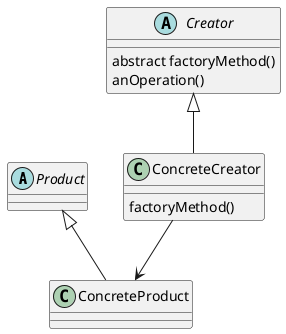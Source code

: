 @startuml
abstract class Product{}

class ConcreteProduct{}

abstract class Creator{
    abstract factoryMethod()
    anOperation()
}

class ConcreteCreator{
    factoryMethod()
}

Product <|-- ConcreteProduct
Creator <|-- ConcreteCreator

ConcreteCreator --> ConcreteProduct
@enduml